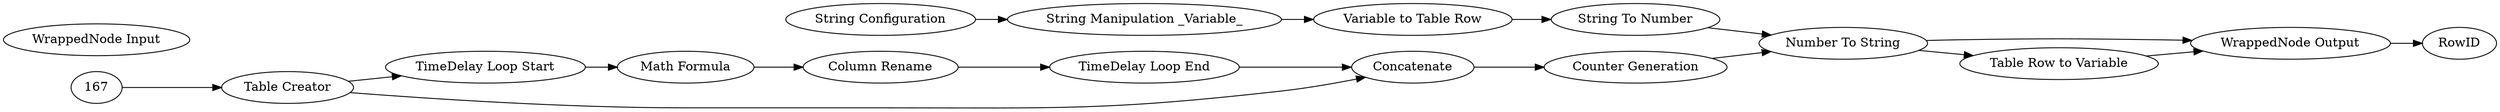 digraph {
	153 [label="Table Creator"]
	154 [label="TimeDelay Loop End"]
	155 [label="TimeDelay Loop Start"]
	156 [label="Math Formula"]
	157 [label="Column Rename"]
	158 [label=Concatenate]
	162 [label="String Manipulation"]
	164 [label="Counter Generation"]
	166 [label=RowID]
	161 [label="WrappedNode Input"]
	162 [label="WrappedNode Output"]
	165 [label="String Manipulation _Variable_"]
	168 [label="Math Formula"]
	170 [label="Variable to Table Row"]
	171 [label="String To Number"]
	172 [label="Table Row to Variable"]
	173 [label="String Configuration"]
	168 [label="Number To String"]
	165 -> 170
	168 -> 172
	170 -> 171
	171 -> 168
	172 -> 162
	173 -> 165
	153 -> 155
	153 -> 158
	154 -> 158
	155 -> 156
	156 -> 157
	157 -> 154
	158 -> 164
	162 -> 166
	164 -> 168
	167 -> 153
	168 -> 162
	rankdir=LR
}
